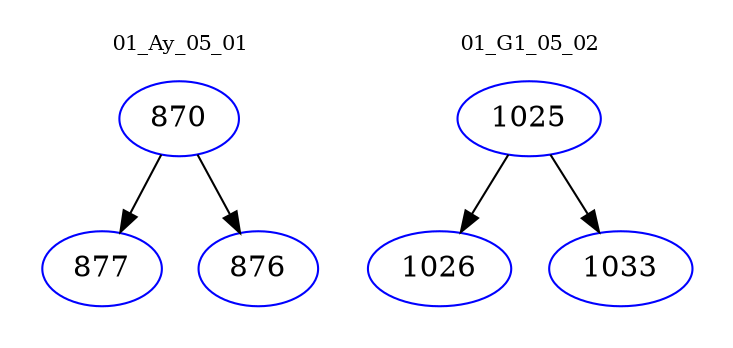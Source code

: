 digraph{
subgraph cluster_0 {
color = white
label = "01_Ay_05_01";
fontsize=10;
T0_870 [label="870", color="blue"]
T0_870 -> T0_877 [color="black"]
T0_877 [label="877", color="blue"]
T0_870 -> T0_876 [color="black"]
T0_876 [label="876", color="blue"]
}
subgraph cluster_1 {
color = white
label = "01_G1_05_02";
fontsize=10;
T1_1025 [label="1025", color="blue"]
T1_1025 -> T1_1026 [color="black"]
T1_1026 [label="1026", color="blue"]
T1_1025 -> T1_1033 [color="black"]
T1_1033 [label="1033", color="blue"]
}
}
